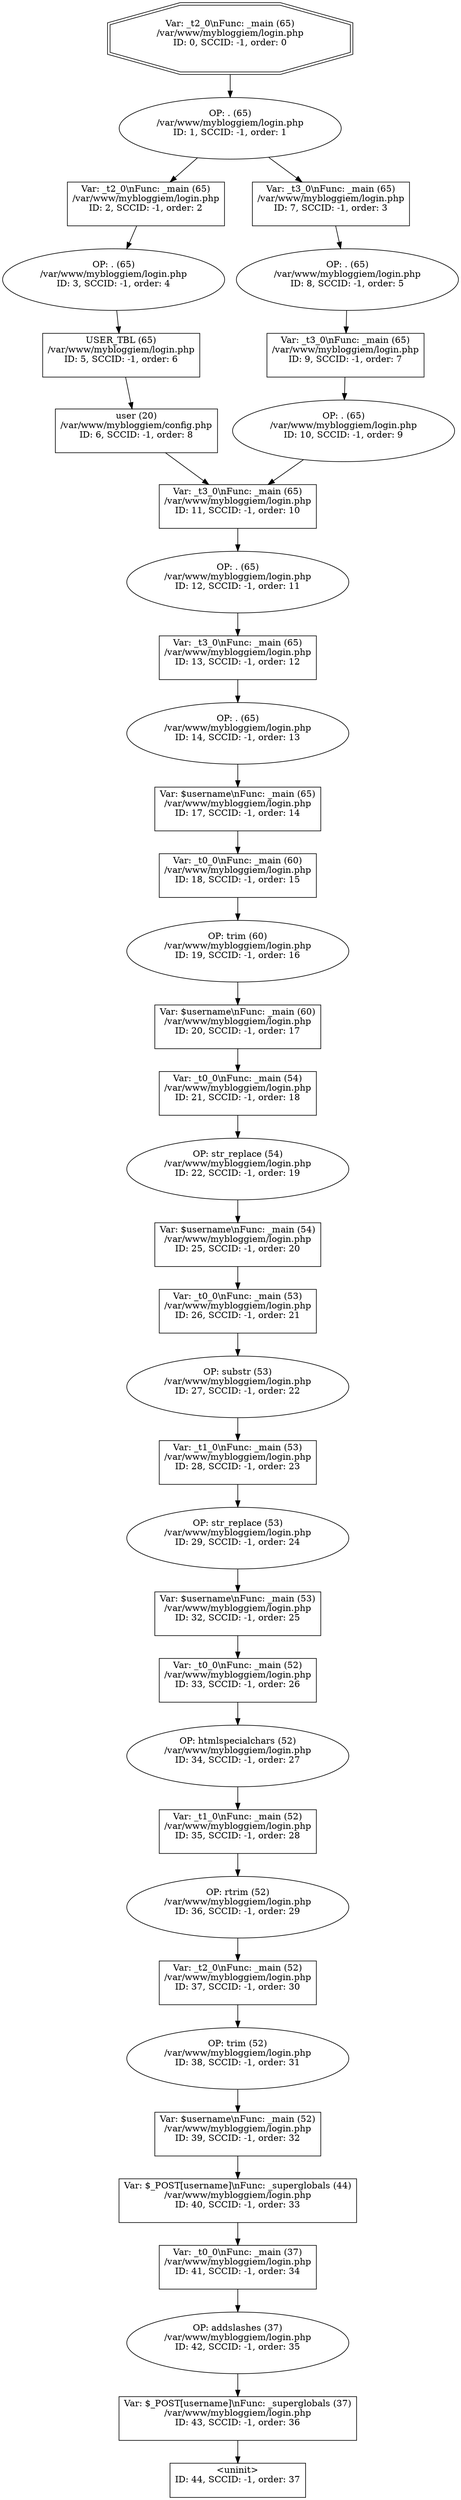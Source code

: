 digraph cfg {
  label="";
  n0 [shape=doubleoctagon, label="Var: _t2_0\\nFunc: _main (65)\n/var/www/mybloggiem/login.php\nID: 0, SCCID: -1, order: 0\n\n"];
  n1 [shape=ellipse, label="OP: . (65)\n/var/www/mybloggiem/login.php\nID: 1, SCCID: -1, order: 1\n\n"];
  n2 [shape=box, label="Var: _t2_0\\nFunc: _main (65)\n/var/www/mybloggiem/login.php\nID: 2, SCCID: -1, order: 2\n\n"];
  n3 [shape=ellipse, label="OP: . (65)\n/var/www/mybloggiem/login.php\nID: 3, SCCID: -1, order: 4\n\n"];
  n5 [shape=box, label="USER_TBL (65)\n/var/www/mybloggiem/login.php\nID: 5, SCCID: -1, order: 6\n\n"];
  n6 [shape=box, label="user (20)\n/var/www/mybloggiem/config.php\nID: 6, SCCID: -1, order: 8\n\n"];
  n7 [shape=box, label="Var: _t3_0\\nFunc: _main (65)\n/var/www/mybloggiem/login.php\nID: 7, SCCID: -1, order: 3\n\n"];
  n8 [shape=ellipse, label="OP: . (65)\n/var/www/mybloggiem/login.php\nID: 8, SCCID: -1, order: 5\n\n"];
  n9 [shape=box, label="Var: _t3_0\\nFunc: _main (65)\n/var/www/mybloggiem/login.php\nID: 9, SCCID: -1, order: 7\n\n"];
  n10 [shape=ellipse, label="OP: . (65)\n/var/www/mybloggiem/login.php\nID: 10, SCCID: -1, order: 9\n\n"];
  n11 [shape=box, label="Var: _t3_0\\nFunc: _main (65)\n/var/www/mybloggiem/login.php\nID: 11, SCCID: -1, order: 10\n\n"];
  n12 [shape=ellipse, label="OP: . (65)\n/var/www/mybloggiem/login.php\nID: 12, SCCID: -1, order: 11\n\n"];
  n13 [shape=box, label="Var: _t3_0\\nFunc: _main (65)\n/var/www/mybloggiem/login.php\nID: 13, SCCID: -1, order: 12\n\n"];
  n14 [shape=ellipse, label="OP: . (65)\n/var/www/mybloggiem/login.php\nID: 14, SCCID: -1, order: 13\n\n"];
  n17 [shape=box, label="Var: $username\\nFunc: _main (65)\n/var/www/mybloggiem/login.php\nID: 17, SCCID: -1, order: 14\n\n"];
  n18 [shape=box, label="Var: _t0_0\\nFunc: _main (60)\n/var/www/mybloggiem/login.php\nID: 18, SCCID: -1, order: 15\n\n"];
  n19 [shape=ellipse, label="OP: trim (60)\n/var/www/mybloggiem/login.php\nID: 19, SCCID: -1, order: 16\n\n"];
  n20 [shape=box, label="Var: $username\\nFunc: _main (60)\n/var/www/mybloggiem/login.php\nID: 20, SCCID: -1, order: 17\n\n"];
  n21 [shape=box, label="Var: _t0_0\\nFunc: _main (54)\n/var/www/mybloggiem/login.php\nID: 21, SCCID: -1, order: 18\n\n"];
  n22 [shape=ellipse, label="OP: str_replace (54)\n/var/www/mybloggiem/login.php\nID: 22, SCCID: -1, order: 19\n\n"];
  n25 [shape=box, label="Var: $username\\nFunc: _main (54)\n/var/www/mybloggiem/login.php\nID: 25, SCCID: -1, order: 20\n\n"];
  n26 [shape=box, label="Var: _t0_0\\nFunc: _main (53)\n/var/www/mybloggiem/login.php\nID: 26, SCCID: -1, order: 21\n\n"];
  n27 [shape=ellipse, label="OP: substr (53)\n/var/www/mybloggiem/login.php\nID: 27, SCCID: -1, order: 22\n\n"];
  n28 [shape=box, label="Var: _t1_0\\nFunc: _main (53)\n/var/www/mybloggiem/login.php\nID: 28, SCCID: -1, order: 23\n\n"];
  n29 [shape=ellipse, label="OP: str_replace (53)\n/var/www/mybloggiem/login.php\nID: 29, SCCID: -1, order: 24\n\n"];
  n32 [shape=box, label="Var: $username\\nFunc: _main (53)\n/var/www/mybloggiem/login.php\nID: 32, SCCID: -1, order: 25\n\n"];
  n33 [shape=box, label="Var: _t0_0\\nFunc: _main (52)\n/var/www/mybloggiem/login.php\nID: 33, SCCID: -1, order: 26\n\n"];
  n34 [shape=ellipse, label="OP: htmlspecialchars (52)\n/var/www/mybloggiem/login.php\nID: 34, SCCID: -1, order: 27\n\n"];
  n35 [shape=box, label="Var: _t1_0\\nFunc: _main (52)\n/var/www/mybloggiem/login.php\nID: 35, SCCID: -1, order: 28\n\n"];
  n36 [shape=ellipse, label="OP: rtrim (52)\n/var/www/mybloggiem/login.php\nID: 36, SCCID: -1, order: 29\n\n"];
  n37 [shape=box, label="Var: _t2_0\\nFunc: _main (52)\n/var/www/mybloggiem/login.php\nID: 37, SCCID: -1, order: 30\n\n"];
  n38 [shape=ellipse, label="OP: trim (52)\n/var/www/mybloggiem/login.php\nID: 38, SCCID: -1, order: 31\n\n"];
  n39 [shape=box, label="Var: $username\\nFunc: _main (52)\n/var/www/mybloggiem/login.php\nID: 39, SCCID: -1, order: 32\n\n"];
  n40 [shape=box, label="Var: $_POST[username]\\nFunc: _superglobals (44)\n/var/www/mybloggiem/login.php\nID: 40, SCCID: -1, order: 33\n\n"];
  n41 [shape=box, label="Var: _t0_0\\nFunc: _main (37)\n/var/www/mybloggiem/login.php\nID: 41, SCCID: -1, order: 34\n\n"];
  n42 [shape=ellipse, label="OP: addslashes (37)\n/var/www/mybloggiem/login.php\nID: 42, SCCID: -1, order: 35\n\n"];
  n43 [shape=box, label="Var: $_POST[username]\\nFunc: _superglobals (37)\n/var/www/mybloggiem/login.php\nID: 43, SCCID: -1, order: 36\n\n"];
  n44 [shape=box, label="<uninit>\nID: 44, SCCID: -1, order: 37\n\n"];
  n0 -> n1;
  n1 -> n2;
  n1 -> n7;
  n2 -> n3;
  n3 -> n5;
  n5 -> n6;
  n6 -> n11;
  n7 -> n8;
  n8 -> n9;
  n9 -> n10;
  n10 -> n11;
  n11 -> n12;
  n12 -> n13;
  n13 -> n14;
  n14 -> n17;
  n17 -> n18;
  n18 -> n19;
  n19 -> n20;
  n20 -> n21;
  n21 -> n22;
  n22 -> n25;
  n25 -> n26;
  n26 -> n27;
  n27 -> n28;
  n28 -> n29;
  n29 -> n32;
  n32 -> n33;
  n33 -> n34;
  n34 -> n35;
  n35 -> n36;
  n36 -> n37;
  n37 -> n38;
  n38 -> n39;
  n39 -> n40;
  n40 -> n41;
  n41 -> n42;
  n42 -> n43;
  n43 -> n44;
}
